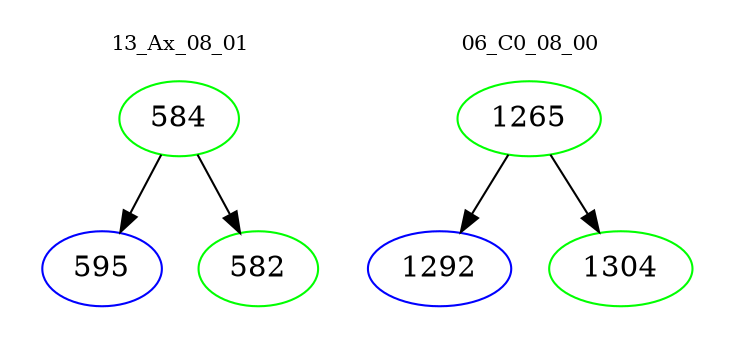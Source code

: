 digraph{
subgraph cluster_0 {
color = white
label = "13_Ax_08_01";
fontsize=10;
T0_584 [label="584", color="green"]
T0_584 -> T0_595 [color="black"]
T0_595 [label="595", color="blue"]
T0_584 -> T0_582 [color="black"]
T0_582 [label="582", color="green"]
}
subgraph cluster_1 {
color = white
label = "06_C0_08_00";
fontsize=10;
T1_1265 [label="1265", color="green"]
T1_1265 -> T1_1292 [color="black"]
T1_1292 [label="1292", color="blue"]
T1_1265 -> T1_1304 [color="black"]
T1_1304 [label="1304", color="green"]
}
}
